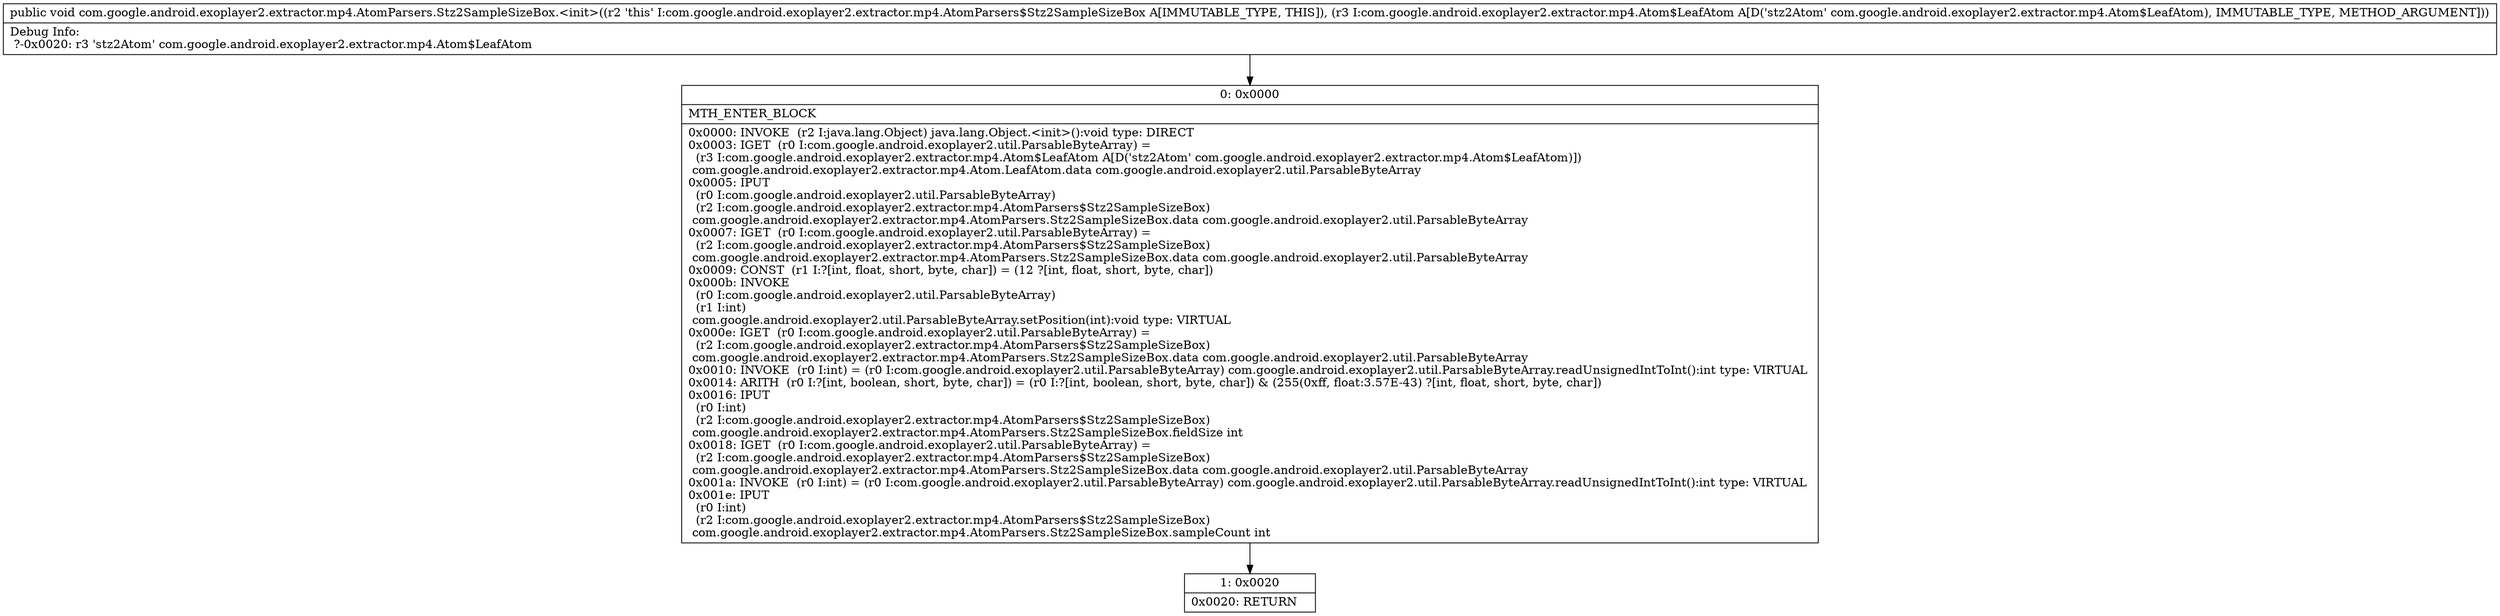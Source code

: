 digraph "CFG forcom.google.android.exoplayer2.extractor.mp4.AtomParsers.Stz2SampleSizeBox.\<init\>(Lcom\/google\/android\/exoplayer2\/extractor\/mp4\/Atom$LeafAtom;)V" {
Node_0 [shape=record,label="{0\:\ 0x0000|MTH_ENTER_BLOCK\l|0x0000: INVOKE  (r2 I:java.lang.Object) java.lang.Object.\<init\>():void type: DIRECT \l0x0003: IGET  (r0 I:com.google.android.exoplayer2.util.ParsableByteArray) = \l  (r3 I:com.google.android.exoplayer2.extractor.mp4.Atom$LeafAtom A[D('stz2Atom' com.google.android.exoplayer2.extractor.mp4.Atom$LeafAtom)])\l com.google.android.exoplayer2.extractor.mp4.Atom.LeafAtom.data com.google.android.exoplayer2.util.ParsableByteArray \l0x0005: IPUT  \l  (r0 I:com.google.android.exoplayer2.util.ParsableByteArray)\l  (r2 I:com.google.android.exoplayer2.extractor.mp4.AtomParsers$Stz2SampleSizeBox)\l com.google.android.exoplayer2.extractor.mp4.AtomParsers.Stz2SampleSizeBox.data com.google.android.exoplayer2.util.ParsableByteArray \l0x0007: IGET  (r0 I:com.google.android.exoplayer2.util.ParsableByteArray) = \l  (r2 I:com.google.android.exoplayer2.extractor.mp4.AtomParsers$Stz2SampleSizeBox)\l com.google.android.exoplayer2.extractor.mp4.AtomParsers.Stz2SampleSizeBox.data com.google.android.exoplayer2.util.ParsableByteArray \l0x0009: CONST  (r1 I:?[int, float, short, byte, char]) = (12 ?[int, float, short, byte, char]) \l0x000b: INVOKE  \l  (r0 I:com.google.android.exoplayer2.util.ParsableByteArray)\l  (r1 I:int)\l com.google.android.exoplayer2.util.ParsableByteArray.setPosition(int):void type: VIRTUAL \l0x000e: IGET  (r0 I:com.google.android.exoplayer2.util.ParsableByteArray) = \l  (r2 I:com.google.android.exoplayer2.extractor.mp4.AtomParsers$Stz2SampleSizeBox)\l com.google.android.exoplayer2.extractor.mp4.AtomParsers.Stz2SampleSizeBox.data com.google.android.exoplayer2.util.ParsableByteArray \l0x0010: INVOKE  (r0 I:int) = (r0 I:com.google.android.exoplayer2.util.ParsableByteArray) com.google.android.exoplayer2.util.ParsableByteArray.readUnsignedIntToInt():int type: VIRTUAL \l0x0014: ARITH  (r0 I:?[int, boolean, short, byte, char]) = (r0 I:?[int, boolean, short, byte, char]) & (255(0xff, float:3.57E\-43) ?[int, float, short, byte, char]) \l0x0016: IPUT  \l  (r0 I:int)\l  (r2 I:com.google.android.exoplayer2.extractor.mp4.AtomParsers$Stz2SampleSizeBox)\l com.google.android.exoplayer2.extractor.mp4.AtomParsers.Stz2SampleSizeBox.fieldSize int \l0x0018: IGET  (r0 I:com.google.android.exoplayer2.util.ParsableByteArray) = \l  (r2 I:com.google.android.exoplayer2.extractor.mp4.AtomParsers$Stz2SampleSizeBox)\l com.google.android.exoplayer2.extractor.mp4.AtomParsers.Stz2SampleSizeBox.data com.google.android.exoplayer2.util.ParsableByteArray \l0x001a: INVOKE  (r0 I:int) = (r0 I:com.google.android.exoplayer2.util.ParsableByteArray) com.google.android.exoplayer2.util.ParsableByteArray.readUnsignedIntToInt():int type: VIRTUAL \l0x001e: IPUT  \l  (r0 I:int)\l  (r2 I:com.google.android.exoplayer2.extractor.mp4.AtomParsers$Stz2SampleSizeBox)\l com.google.android.exoplayer2.extractor.mp4.AtomParsers.Stz2SampleSizeBox.sampleCount int \l}"];
Node_1 [shape=record,label="{1\:\ 0x0020|0x0020: RETURN   \l}"];
MethodNode[shape=record,label="{public void com.google.android.exoplayer2.extractor.mp4.AtomParsers.Stz2SampleSizeBox.\<init\>((r2 'this' I:com.google.android.exoplayer2.extractor.mp4.AtomParsers$Stz2SampleSizeBox A[IMMUTABLE_TYPE, THIS]), (r3 I:com.google.android.exoplayer2.extractor.mp4.Atom$LeafAtom A[D('stz2Atom' com.google.android.exoplayer2.extractor.mp4.Atom$LeafAtom), IMMUTABLE_TYPE, METHOD_ARGUMENT]))  | Debug Info:\l  ?\-0x0020: r3 'stz2Atom' com.google.android.exoplayer2.extractor.mp4.Atom$LeafAtom\l}"];
MethodNode -> Node_0;
Node_0 -> Node_1;
}

